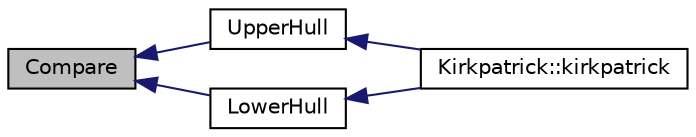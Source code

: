 digraph "Compare"
{
  edge [fontname="Helvetica",fontsize="10",labelfontname="Helvetica",labelfontsize="10"];
  node [fontname="Helvetica",fontsize="10",shape=record];
  rankdir="LR";
  Node1 [label="Compare",height=0.2,width=0.4,color="black", fillcolor="grey75", style="filled", fontcolor="black"];
  Node1 -> Node2 [dir="back",color="midnightblue",fontsize="10",style="solid",fontname="Helvetica"];
  Node2 [label="UpperHull",height=0.2,width=0.4,color="black", fillcolor="white", style="filled",URL="$da/d13/_kirkpatrick_8cpp.html#a4479231afeb4f062090065f22d64269b"];
  Node2 -> Node3 [dir="back",color="midnightblue",fontsize="10",style="solid",fontname="Helvetica"];
  Node3 [label="Kirkpatrick::kirkpatrick",height=0.2,width=0.4,color="black", fillcolor="white", style="filled",URL="$d3/d32/class_kirkpatrick.html#ae86e8b979109959c4f46260f3951812b"];
  Node1 -> Node4 [dir="back",color="midnightblue",fontsize="10",style="solid",fontname="Helvetica"];
  Node4 [label="LowerHull",height=0.2,width=0.4,color="black", fillcolor="white", style="filled",URL="$da/d13/_kirkpatrick_8cpp.html#ade45580a9cd19c0afc95cf67efc44dee"];
  Node4 -> Node3 [dir="back",color="midnightblue",fontsize="10",style="solid",fontname="Helvetica"];
}
